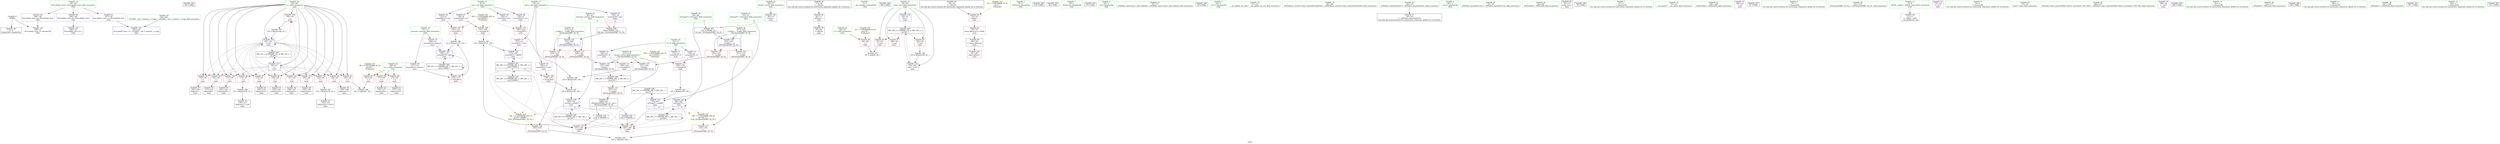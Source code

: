 digraph "SVFG" {
	label="SVFG";

	Node0x55ad695165a0 [shape=record,color=grey,label="{NodeID: 0\nNullPtr}"];
	Node0x55ad695165a0 -> Node0x55ad6952e6f0[style=solid];
	Node0x55ad695165a0 -> Node0x55ad695349c0[style=solid];
	Node0x55ad69551520 [shape=record,color=black,label="{NodeID: 263\n165 = PHI()\n}"];
	Node0x55ad6952f3d0 [shape=record,color=red,label="{NodeID: 97\n119\<--64\n\<--i\nmain\n}"];
	Node0x55ad6952f3d0 -> Node0x55ad6952fff0[style=solid];
	Node0x55ad6952cb00 [shape=record,color=green,label="{NodeID: 14\n8\<--9\ncnt\<--cnt_field_insensitive\nGlob }"];
	Node0x55ad6952cb00 -> Node0x55ad695308e0[style=solid];
	Node0x55ad6952cb00 -> Node0x55ad695309b0[style=solid];
	Node0x55ad6952cb00 -> Node0x55ad69530a80[style=solid];
	Node0x55ad6952cb00 -> Node0x55ad69530b50[style=solid];
	Node0x55ad69532660 [shape=record,color=grey,label="{NodeID: 194\n154 = Binary(131, 153, )\n}"];
	Node0x55ad69532660 -> Node0x55ad69534fa0[style=solid];
	Node0x55ad6952ef10 [shape=record,color=red,label="{NodeID: 111\n144\<--143\n\<--arrayidx25\nmain\n}"];
	Node0x55ad6952ef10 -> Node0x55ad69538420[style=solid];
	Node0x55ad6952d840 [shape=record,color=green,label="{NodeID: 28\n64\<--65\ni\<--i_field_insensitive\nmain\n}"];
	Node0x55ad6952d840 -> Node0x55ad69532030[style=solid];
	Node0x55ad6952d840 -> Node0x55ad69532100[style=solid];
	Node0x55ad6952d840 -> Node0x55ad695321d0[style=solid];
	Node0x55ad6952d840 -> Node0x55ad6952f300[style=solid];
	Node0x55ad6952d840 -> Node0x55ad6952f3d0[style=solid];
	Node0x55ad6952d840 -> Node0x55ad6952f4a0[style=solid];
	Node0x55ad6952d840 -> Node0x55ad6952f570[style=solid];
	Node0x55ad6952d840 -> Node0x55ad6952f640[style=solid];
	Node0x55ad6952d840 -> Node0x55ad6952f710[style=solid];
	Node0x55ad6952d840 -> Node0x55ad6952f7e0[style=solid];
	Node0x55ad6952d840 -> Node0x55ad6952f8b0[style=solid];
	Node0x55ad6952d840 -> Node0x55ad6952f980[style=solid];
	Node0x55ad6952d840 -> Node0x55ad69534c60[style=solid];
	Node0x55ad6952d840 -> Node0x55ad69535070[style=solid];
	Node0x55ad69542dd0 [shape=record,color=black,label="{NodeID: 208\nMR_18V_2 = PHI(MR_18V_3, MR_18V_1, )\npts\{71 \}\n}"];
	Node0x55ad69542dd0 -> Node0x55ad6952efe0[style=dashed];
	Node0x55ad69542dd0 -> Node0x55ad69535140[style=dashed];
	Node0x55ad69534ac0 [shape=record,color=blue,label="{NodeID: 125\n56\<--73\nretval\<--\nmain\n}"];
	Node0x55ad6952e520 [shape=record,color=green,label="{NodeID: 42\n215\<--216\n__b.addr\<--__b.addr_field_insensitive\n_ZSt3maxIxERKT_S2_S2_\n}"];
	Node0x55ad6952e520 -> Node0x55ad695344b0[style=solid];
	Node0x55ad6952e520 -> Node0x55ad69534580[style=solid];
	Node0x55ad6952e520 -> Node0x55ad695353b0[style=solid];
	Node0x55ad69530190 [shape=record,color=black,label="{NodeID: 56\n129\<--128\nidxprom17\<--\nmain\n}"];
	Node0x55ad69530cf0 [shape=record,color=purple,label="{NodeID: 70\n126\<--10\narrayidx16\<--presum\nmain\n}"];
	Node0x55ad69530cf0 -> Node0x55ad69534d30[style=solid];
	Node0x55ad695318e0 [shape=record,color=purple,label="{NodeID: 84\n82\<--17\nadd.ptr\<--\nmain\n}"];
	Node0x55ad695318e0 -> Node0x55ad6952fcb0[style=solid];
	Node0x55ad69516770 [shape=record,color=green,label="{NodeID: 1\n7\<--1\n__dso_handle\<--dummyObj\nGlob }"];
	Node0x55ad69551650 [shape=record,color=black,label="{NodeID: 264\n169 = PHI()\n}"];
	Node0x55ad6952f4a0 [shape=record,color=red,label="{NodeID: 98\n124\<--64\n\<--i\nmain\n}"];
	Node0x55ad6952f4a0 -> Node0x55ad695300c0[style=solid];
	Node0x55ad6952cc00 [shape=record,color=green,label="{NodeID: 15\n10\<--11\npresum\<--presum_field_insensitive\nGlob }"];
	Node0x55ad6952cc00 -> Node0x55ad69530c20[style=solid];
	Node0x55ad6952cc00 -> Node0x55ad69530cf0[style=solid];
	Node0x55ad695327e0 [shape=record,color=grey,label="{NodeID: 195\n223 = cmp(220, 222, )\n}"];
	Node0x55ad6952efe0 [shape=record,color=red,label="{NodeID: 112\n153\<--150\n\<--call28\nmain\n}"];
	Node0x55ad6952efe0 -> Node0x55ad69532660[style=solid];
	Node0x55ad6952d910 [shape=record,color=green,label="{NodeID: 29\n66\<--67\nref.tmp\<--ref.tmp_field_insensitive\nmain\n|{|<s1>9}}"];
	Node0x55ad6952d910 -> Node0x55ad69534e00[style=solid];
	Node0x55ad6952d910:s1 -> Node0x55ad69551850[style=solid,color=red];
	Node0x55ad695432d0 [shape=record,color=black,label="{NodeID: 209\nMR_22V_2 = PHI(MR_22V_3, MR_22V_1, )\npts\{110000 \}\n}"];
	Node0x55ad695432d0 -> Node0x55ad6952eb00[style=dashed];
	Node0x55ad695432d0 -> Node0x55ad69534d30[style=dashed];
	Node0x55ad695432d0 -> Node0x55ad695432d0[style=dashed];
	Node0x55ad69534b90 [shape=record,color=blue,label="{NodeID: 126\n62\<--91\ntest\<--\nmain\n}"];
	Node0x55ad69534b90 -> Node0x55ad695419d0[style=dashed];
	Node0x55ad6952e5f0 [shape=record,color=green,label="{NodeID: 43\n28\<--242\n_GLOBAL__sub_I_ssaxena_1_0.cpp\<--_GLOBAL__sub_I_ssaxena_1_0.cpp_field_insensitive\n}"];
	Node0x55ad6952e5f0 -> Node0x55ad695348c0[style=solid];
	Node0x55ad69530260 [shape=record,color=black,label="{NodeID: 57\n134\<--133\nidxprom20\<--sub19\nmain\n}"];
	Node0x55ad69530dc0 [shape=record,color=purple,label="{NodeID: 71\n112\<--12\narrayidx9\<--E\nmain\n}"];
	Node0x55ad695319b0 [shape=record,color=red,label="{NodeID: 85\n78\<--18\nvtable\<--\nmain\n}"];
	Node0x55ad695319b0 -> Node0x55ad69531810[style=solid];
	Node0x55ad6952bbb0 [shape=record,color=green,label="{NodeID: 2\n16\<--1\n_ZSt3cin\<--dummyObj\nGlob }"];
	Node0x55ad69551750 [shape=record,color=black,label="{NodeID: 265\n173 = PHI()\n}"];
	Node0x55ad6952f570 [shape=record,color=red,label="{NodeID: 99\n128\<--64\n\<--i\nmain\n}"];
	Node0x55ad6952f570 -> Node0x55ad69530190[style=solid];
	Node0x55ad6952cd00 [shape=record,color=green,label="{NodeID: 16\n12\<--13\nE\<--E_field_insensitive\nGlob }"];
	Node0x55ad6952cd00 -> Node0x55ad69530dc0[style=solid];
	Node0x55ad6952cd00 -> Node0x55ad69530e90[style=solid];
	Node0x55ad6952cd00 -> Node0x55ad69530f60[style=solid];
	Node0x55ad69532960 [shape=record,color=grey,label="{NodeID: 196\n102 = cmp(100, 101, )\n}"];
	Node0x55ad6952f0b0 [shape=record,color=red,label="{NodeID: 113\n180\<--179\n\<--arrayidx39\nmain\n}"];
	Node0x55ad6952f0b0 -> Node0x55ad695324e0[style=solid];
	Node0x55ad6952d9e0 [shape=record,color=green,label="{NodeID: 30\n68\<--69\nref.tmp27\<--ref.tmp27_field_insensitive\nmain\n|{|<s1>9}}"];
	Node0x55ad6952d9e0 -> Node0x55ad69534ed0[style=solid];
	Node0x55ad6952d9e0:s1 -> Node0x55ad69551af0[style=solid,color=red];
	Node0x55ad695437d0 [shape=record,color=black,label="{NodeID: 210\nMR_26V_2 = PHI(MR_26V_3, MR_26V_1, )\npts\{150000 \}\n}"];
	Node0x55ad695437d0 -> Node0x55ad695414d0[style=dashed];
	Node0x55ad69534c60 [shape=record,color=blue,label="{NodeID: 127\n64\<--91\ni\<--\nmain\n}"];
	Node0x55ad69534c60 -> Node0x55ad69532030[style=dashed];
	Node0x55ad69534c60 -> Node0x55ad69532100[style=dashed];
	Node0x55ad69534c60 -> Node0x55ad695321d0[style=dashed];
	Node0x55ad69534c60 -> Node0x55ad6952f300[style=dashed];
	Node0x55ad69534c60 -> Node0x55ad6952f3d0[style=dashed];
	Node0x55ad69534c60 -> Node0x55ad6952f4a0[style=dashed];
	Node0x55ad69534c60 -> Node0x55ad6952f570[style=dashed];
	Node0x55ad69534c60 -> Node0x55ad6952f640[style=dashed];
	Node0x55ad69534c60 -> Node0x55ad6952f710[style=dashed];
	Node0x55ad69534c60 -> Node0x55ad6952f7e0[style=dashed];
	Node0x55ad69534c60 -> Node0x55ad6952f8b0[style=dashed];
	Node0x55ad69534c60 -> Node0x55ad6952f980[style=dashed];
	Node0x55ad69534c60 -> Node0x55ad69535070[style=dashed];
	Node0x55ad69534c60 -> Node0x55ad69541ed0[style=dashed];
	Node0x55ad6952e6f0 [shape=record,color=black,label="{NodeID: 44\n2\<--3\ndummyVal\<--dummyVal\n}"];
	Node0x55ad69530330 [shape=record,color=black,label="{NodeID: 58\n138\<--137\nidxprom22\<--\nmain\n}"];
	Node0x55ad69530e90 [shape=record,color=purple,label="{NodeID: 72\n143\<--12\narrayidx25\<--E\nmain\n}"];
	Node0x55ad69530e90 -> Node0x55ad6952ef10[style=solid];
	Node0x55ad692da5c0 [shape=record,color=black,label="{NodeID: 252\n84 = PHI()\n}"];
	Node0x55ad69531a80 [shape=record,color=red,label="{NodeID: 86\n94\<--58\n\<--t\nmain\n}"];
	Node0x55ad69531a80 -> Node0x55ad69532ae0[style=solid];
	Node0x55ad6952bc40 [shape=record,color=green,label="{NodeID: 3\n19\<--1\n_ZSt4cout\<--dummyObj\nGlob }"];
	Node0x55ad69551850 [shape=record,color=black,label="{NodeID: 266\n209 = PHI(66, 176, )\n0th arg _ZSt3maxIxERKT_S2_S2_ }"];
	Node0x55ad69551850 -> Node0x55ad695352e0[style=solid];
	Node0x55ad6952f640 [shape=record,color=red,label="{NodeID: 100\n132\<--64\n\<--i\nmain\n}"];
	Node0x55ad6952f640 -> Node0x55ad69532360[style=solid];
	Node0x55ad6952ce00 [shape=record,color=green,label="{NodeID: 17\n14\<--15\nrem\<--rem_field_insensitive\nGlob }"];
	Node0x55ad6952ce00 -> Node0x55ad69531030[style=solid];
	Node0x55ad6952ce00 -> Node0x55ad69531100[style=solid];
	Node0x55ad6952ce00 -> Node0x55ad695311d0[style=solid];
	Node0x55ad69532ae0 [shape=record,color=grey,label="{NodeID: 197\n95 = cmp(93, 94, )\n}"];
	Node0x55ad6952f180 [shape=record,color=red,label="{NodeID: 114\n185\<--184\n\<--call41\nmain\n}"];
	Node0x55ad6952dab0 [shape=record,color=green,label="{NodeID: 31\n70\<--71\nref.tmp37\<--ref.tmp37_field_insensitive\nmain\n|{|<s1>13}}"];
	Node0x55ad6952dab0 -> Node0x55ad69535140[style=solid];
	Node0x55ad6952dab0:s1 -> Node0x55ad69551af0[style=solid,color=red];
	Node0x55ad69534d30 [shape=record,color=blue,label="{NodeID: 128\n126\<--123\narrayidx16\<--add\nmain\n}"];
	Node0x55ad69534d30 -> Node0x55ad6952eb00[style=dashed];
	Node0x55ad69534d30 -> Node0x55ad69534d30[style=dashed];
	Node0x55ad69534d30 -> Node0x55ad695432d0[style=dashed];
	Node0x55ad6952e7f0 [shape=record,color=black,label="{NodeID: 45\n17\<--16\n\<--_ZSt3cin\nCan only get source location for instruction, argument, global var or function.}"];
	Node0x55ad6952e7f0 -> Node0x55ad695318e0[style=solid];
	Node0x55ad695453b0 [shape=record,color=yellow,style=double,label="{NodeID: 225\n20V_1 = ENCHI(MR_20V_0)\npts\{90000 \}\nFun[main]}"];
	Node0x55ad695453b0 -> Node0x55ad6952ebd0[style=dashed];
	Node0x55ad695453b0 -> Node0x55ad6952eca0[style=dashed];
	Node0x55ad695453b0 -> Node0x55ad6952ee40[style=dashed];
	Node0x55ad69530400 [shape=record,color=black,label="{NodeID: 59\n142\<--141\nidxprom24\<--\nmain\n}"];
	Node0x55ad69530f60 [shape=record,color=purple,label="{NodeID: 73\n179\<--12\narrayidx39\<--E\nmain\n}"];
	Node0x55ad69530f60 -> Node0x55ad6952f0b0[style=solid];
	Node0x55ad69550af0 [shape=record,color=black,label="{NodeID: 253\n97 = PHI()\n}"];
	Node0x55ad69531b50 [shape=record,color=red,label="{NodeID: 87\n101\<--60\n\<--L\nmain\n}"];
	Node0x55ad69531b50 -> Node0x55ad69532960[style=solid];
	Node0x55ad6952bcd0 [shape=record,color=green,label="{NodeID: 4\n20\<--1\n.str\<--dummyObj\nGlob }"];
	Node0x55ad69551af0 [shape=record,color=black,label="{NodeID: 267\n210 = PHI(68, 70, )\n1st arg _ZSt3maxIxERKT_S2_S2_ }"];
	Node0x55ad69551af0 -> Node0x55ad695353b0[style=solid];
	Node0x55ad6952f710 [shape=record,color=red,label="{NodeID: 101\n137\<--64\n\<--i\nmain\n}"];
	Node0x55ad6952f710 -> Node0x55ad69530330[style=solid];
	Node0x55ad6952cf00 [shape=record,color=green,label="{NodeID: 18\n26\<--30\nllvm.global_ctors\<--llvm.global_ctors_field_insensitive\nGlob }"];
	Node0x55ad6952cf00 -> Node0x55ad69531510[style=solid];
	Node0x55ad6952cf00 -> Node0x55ad69531610[style=solid];
	Node0x55ad6952cf00 -> Node0x55ad69531710[style=solid];
	Node0x55ad6953fbd0 [shape=record,color=black,label="{NodeID: 198\nMR_28V_3 = PHI(MR_28V_4, MR_28V_2, )\npts\{212 \}\n}"];
	Node0x55ad6953fbd0 -> Node0x55ad695342c0[style=dashed];
	Node0x55ad695342c0 [shape=record,color=red,label="{NodeID: 115\n231\<--211\n\<--retval\n_ZSt3maxIxERKT_S2_S2_\n}"];
	Node0x55ad695342c0 -> Node0x55ad69530740[style=solid];
	Node0x55ad6952db80 [shape=record,color=green,label="{NodeID: 32\n76\<--77\n_ZNSt8ios_base15sync_with_stdioEb\<--_ZNSt8ios_base15sync_with_stdioEb_field_insensitive\n}"];
	Node0x55ad69534e00 [shape=record,color=blue,label="{NodeID: 129\n66\<--146\nref.tmp\<--sub26\nmain\n|{|<s4>9}}"];
	Node0x55ad69534e00 -> Node0x55ad6952efe0[style=dashed];
	Node0x55ad69534e00 -> Node0x55ad6952f180[style=dashed];
	Node0x55ad69534e00 -> Node0x55ad69534e00[style=dashed];
	Node0x55ad69534e00 -> Node0x55ad695423d0[style=dashed];
	Node0x55ad69534e00:s4 -> Node0x55ad695449b0[style=dashed,color=red];
	Node0x55ad6952e8f0 [shape=record,color=black,label="{NodeID: 46\n18\<--16\n\<--_ZSt3cin\nCan only get source location for instruction, argument, global var or function.}"];
	Node0x55ad6952e8f0 -> Node0x55ad695319b0[style=solid];
	Node0x55ad695304d0 [shape=record,color=black,label="{NodeID: 60\n156\<--155\nidxprom30\<--\nmain\n}"];
	Node0x55ad69531030 [shape=record,color=purple,label="{NodeID: 74\n135\<--14\narrayidx21\<--rem\nmain\n}"];
	Node0x55ad69531030 -> Node0x55ad6952ed70[style=solid];
	Node0x55ad69550bf0 [shape=record,color=black,label="{NodeID: 254\n38 = PHI()\n}"];
	Node0x55ad69531c20 [shape=record,color=red,label="{NodeID: 88\n174\<--60\n\<--L\nmain\n}"];
	Node0x55ad69531c20 -> Node0x55ad695305a0[style=solid];
	Node0x55ad6952bd60 [shape=record,color=green,label="{NodeID: 5\n22\<--1\n.str.1\<--dummyObj\nGlob }"];
	Node0x55ad6952f7e0 [shape=record,color=red,label="{NodeID: 102\n141\<--64\n\<--i\nmain\n}"];
	Node0x55ad6952f7e0 -> Node0x55ad69530400[style=solid];
	Node0x55ad6952d000 [shape=record,color=green,label="{NodeID: 19\n31\<--32\n__cxx_global_var_init\<--__cxx_global_var_init_field_insensitive\n}"];
	Node0x55ad69534350 [shape=record,color=red,label="{NodeID: 116\n219\<--213\n\<--__a.addr\n_ZSt3maxIxERKT_S2_S2_\n}"];
	Node0x55ad69534350 -> Node0x55ad69534650[style=solid];
	Node0x55ad6952dc80 [shape=record,color=green,label="{NodeID: 33\n85\<--86\n_ZNSt9basic_iosIcSt11char_traitsIcEE3tieEPSo\<--_ZNSt9basic_iosIcSt11char_traitsIcEE3tieEPSo_field_insensitive\n}"];
	Node0x55ad69534ed0 [shape=record,color=blue,label="{NodeID: 130\n68\<--149\nref.tmp27\<--\nmain\n|{|<s4>9}}"];
	Node0x55ad69534ed0 -> Node0x55ad6952efe0[style=dashed];
	Node0x55ad69534ed0 -> Node0x55ad6952f180[style=dashed];
	Node0x55ad69534ed0 -> Node0x55ad69534ed0[style=dashed];
	Node0x55ad69534ed0 -> Node0x55ad695428d0[style=dashed];
	Node0x55ad69534ed0:s4 -> Node0x55ad69544ac0[style=dashed,color=red];
	Node0x55ad6952e9f0 [shape=record,color=black,label="{NodeID: 47\n39\<--40\n\<--_ZNSt8ios_base4InitD1Ev\nCan only get source location for instruction, argument, global var or function.}"];
	Node0x55ad69545570 [shape=record,color=yellow,style=double,label="{NodeID: 227\n24V_1 = ENCHI(MR_24V_0)\npts\{130000 \}\nFun[main]}"];
	Node0x55ad69545570 -> Node0x55ad6952ef10[style=dashed];
	Node0x55ad69545570 -> Node0x55ad6952f0b0[style=dashed];
	Node0x55ad695305a0 [shape=record,color=black,label="{NodeID: 61\n175\<--174\nidxprom35\<--\nmain\n}"];
	Node0x55ad69531100 [shape=record,color=purple,label="{NodeID: 75\n157\<--14\narrayidx31\<--rem\nmain\n}"];
	Node0x55ad69531100 -> Node0x55ad69534fa0[style=solid];
	Node0x55ad69550cf0 [shape=record,color=black,label="{NodeID: 255\n150 = PHI(208, )\n}"];
	Node0x55ad69550cf0 -> Node0x55ad6952efe0[style=solid];
	Node0x55ad69531cf0 [shape=record,color=red,label="{NodeID: 89\n177\<--60\n\<--L\nmain\n}"];
	Node0x55ad69531cf0 -> Node0x55ad69530670[style=solid];
	Node0x55ad6952c5a0 [shape=record,color=green,label="{NodeID: 6\n24\<--1\n.str.2\<--dummyObj\nGlob }"];
	Node0x55ad69537e20 [shape=record,color=grey,label="{NodeID: 186\n115 = Binary(114, 91, )\n}"];
	Node0x55ad69537e20 -> Node0x55ad6952ff20[style=solid];
	Node0x55ad6952f8b0 [shape=record,color=red,label="{NodeID: 103\n155\<--64\n\<--i\nmain\n}"];
	Node0x55ad6952f8b0 -> Node0x55ad695304d0[style=solid];
	Node0x55ad6952d100 [shape=record,color=green,label="{NodeID: 20\n35\<--36\n_ZNSt8ios_base4InitC1Ev\<--_ZNSt8ios_base4InitC1Ev_field_insensitive\n}"];
	Node0x55ad695343e0 [shape=record,color=red,label="{NodeID: 117\n228\<--213\n\<--__a.addr\n_ZSt3maxIxERKT_S2_S2_\n}"];
	Node0x55ad695343e0 -> Node0x55ad69535550[style=solid];
	Node0x55ad6952dd80 [shape=record,color=green,label="{NodeID: 34\n88\<--89\n_ZNSirsERi\<--_ZNSirsERi_field_insensitive\n}"];
	Node0x55ad695449b0 [shape=record,color=yellow,style=double,label="{NodeID: 214\n34V_1 = ENCHI(MR_34V_0)\npts\{67 150000 \}\nFun[_ZSt3maxIxERKT_S2_S2_]}"];
	Node0x55ad695449b0 -> Node0x55ad69534650[style=dashed];
	Node0x55ad69534fa0 [shape=record,color=blue,label="{NodeID: 131\n157\<--154\narrayidx31\<--add29\nmain\n}"];
	Node0x55ad69534fa0 -> Node0x55ad695414d0[style=dashed];
	Node0x55ad6952fb10 [shape=record,color=black,label="{NodeID: 48\n55\<--73\nmain_ret\<--\nmain\n}"];
	Node0x55ad69530670 [shape=record,color=black,label="{NodeID: 62\n178\<--177\nidxprom38\<--\nmain\n}"];
	Node0x55ad695311d0 [shape=record,color=purple,label="{NodeID: 76\n176\<--14\narrayidx36\<--rem\nmain\n|{<s0>13}}"];
	Node0x55ad695311d0:s0 -> Node0x55ad69551850[style=solid,color=red];
	Node0x55ad69550ee0 [shape=record,color=black,label="{NodeID: 256\n74 = PHI()\n}"];
	Node0x55ad69531dc0 [shape=record,color=red,label="{NodeID: 90\n93\<--62\n\<--test\nmain\n}"];
	Node0x55ad69531dc0 -> Node0x55ad69532ae0[style=solid];
	Node0x55ad6952c630 [shape=record,color=green,label="{NodeID: 7\n27\<--1\n\<--dummyObj\nCan only get source location for instruction, argument, global var or function.}"];
	Node0x55ad69537fa0 [shape=record,color=grey,label="{NodeID: 187\n161 = Binary(160, 91, )\n}"];
	Node0x55ad69537fa0 -> Node0x55ad69535070[style=solid];
	Node0x55ad6952f980 [shape=record,color=red,label="{NodeID: 104\n160\<--64\n\<--i\nmain\n}"];
	Node0x55ad6952f980 -> Node0x55ad69537fa0[style=solid];
	Node0x55ad6952d200 [shape=record,color=green,label="{NodeID: 21\n41\<--42\n__cxa_atexit\<--__cxa_atexit_field_insensitive\n}"];
	Node0x55ad695344b0 [shape=record,color=red,label="{NodeID: 118\n221\<--215\n\<--__b.addr\n_ZSt3maxIxERKT_S2_S2_\n}"];
	Node0x55ad695344b0 -> Node0x55ad69534720[style=solid];
	Node0x55ad6952de80 [shape=record,color=green,label="{NodeID: 35\n108\<--109\n_ZNSirsERx\<--_ZNSirsERx_field_insensitive\n}"];
	Node0x55ad69544ac0 [shape=record,color=yellow,style=double,label="{NodeID: 215\n36V_1 = ENCHI(MR_36V_0)\npts\{69 71 \}\nFun[_ZSt3maxIxERKT_S2_S2_]}"];
	Node0x55ad69544ac0 -> Node0x55ad69534720[style=dashed];
	Node0x55ad69535070 [shape=record,color=blue,label="{NodeID: 132\n64\<--161\ni\<--inc\nmain\n}"];
	Node0x55ad69535070 -> Node0x55ad69532030[style=dashed];
	Node0x55ad69535070 -> Node0x55ad69532100[style=dashed];
	Node0x55ad69535070 -> Node0x55ad695321d0[style=dashed];
	Node0x55ad69535070 -> Node0x55ad6952f300[style=dashed];
	Node0x55ad69535070 -> Node0x55ad6952f3d0[style=dashed];
	Node0x55ad69535070 -> Node0x55ad6952f4a0[style=dashed];
	Node0x55ad69535070 -> Node0x55ad6952f570[style=dashed];
	Node0x55ad69535070 -> Node0x55ad6952f640[style=dashed];
	Node0x55ad69535070 -> Node0x55ad6952f710[style=dashed];
	Node0x55ad69535070 -> Node0x55ad6952f7e0[style=dashed];
	Node0x55ad69535070 -> Node0x55ad6952f8b0[style=dashed];
	Node0x55ad69535070 -> Node0x55ad6952f980[style=dashed];
	Node0x55ad69535070 -> Node0x55ad69535070[style=dashed];
	Node0x55ad69535070 -> Node0x55ad69541ed0[style=dashed];
	Node0x55ad6952fbe0 [shape=record,color=black,label="{NodeID: 49\n80\<--79\n\<--vbase.offset.ptr\nmain\n}"];
	Node0x55ad6952fbe0 -> Node0x55ad6952fa50[style=solid];
	Node0x55ad69530740 [shape=record,color=black,label="{NodeID: 63\n208\<--231\n_ZSt3maxIxERKT_S2_S2__ret\<--\n_ZSt3maxIxERKT_S2_S2_\n|{<s0>9|<s1>13}}"];
	Node0x55ad69530740:s0 -> Node0x55ad69550cf0[style=solid,color=blue];
	Node0x55ad69530740:s1 -> Node0x55ad69551080[style=solid,color=blue];
	Node0x55ad695312a0 [shape=record,color=purple,label="{NodeID: 77\n164\<--20\n\<--.str\nmain\n}"];
	Node0x55ad69550fb0 [shape=record,color=black,label="{NodeID: 257\n87 = PHI()\n}"];
	Node0x55ad69531e90 [shape=record,color=red,label="{NodeID: 91\n168\<--62\n\<--test\nmain\n}"];
	Node0x55ad6952c6c0 [shape=record,color=green,label="{NodeID: 8\n73\<--1\n\<--dummyObj\nCan only get source location for instruction, argument, global var or function.}"];
	Node0x55ad69538120 [shape=record,color=grey,label="{NodeID: 188\n123 = Binary(118, 122, )\n}"];
	Node0x55ad69538120 -> Node0x55ad69534d30[style=solid];
	Node0x55ad6952fa50 [shape=record,color=red,label="{NodeID: 105\n81\<--80\nvbase.offset\<--\nmain\n}"];
	Node0x55ad6952d300 [shape=record,color=green,label="{NodeID: 22\n40\<--46\n_ZNSt8ios_base4InitD1Ev\<--_ZNSt8ios_base4InitD1Ev_field_insensitive\n}"];
	Node0x55ad6952d300 -> Node0x55ad6952e9f0[style=solid];
	Node0x55ad69534580 [shape=record,color=red,label="{NodeID: 119\n225\<--215\n\<--__b.addr\n_ZSt3maxIxERKT_S2_S2_\n}"];
	Node0x55ad69534580 -> Node0x55ad69535480[style=solid];
	Node0x55ad6952df80 [shape=record,color=green,label="{NodeID: 36\n151\<--152\n_ZSt3maxIxERKT_S2_S2_\<--_ZSt3maxIxERKT_S2_S2__field_insensitive\n}"];
	Node0x55ad69544ba0 [shape=record,color=yellow,style=double,label="{NodeID: 216\n2V_1 = ENCHI(MR_2V_0)\npts\{1 \}\nFun[main]}"];
	Node0x55ad69544ba0 -> Node0x55ad695319b0[style=dashed];
	Node0x55ad69535140 [shape=record,color=blue,label="{NodeID: 133\n70\<--181\nref.tmp37\<--add40\nmain\n|{|<s2>13}}"];
	Node0x55ad69535140 -> Node0x55ad6952f180[style=dashed];
	Node0x55ad69535140 -> Node0x55ad69542dd0[style=dashed];
	Node0x55ad69535140:s2 -> Node0x55ad69544ac0[style=dashed,color=red];
	Node0x55ad6952fcb0 [shape=record,color=black,label="{NodeID: 50\n83\<--82\n\<--add.ptr\nmain\n}"];
	Node0x55ad69530810 [shape=record,color=purple,label="{NodeID: 64\n37\<--4\n\<--_ZStL8__ioinit\n__cxx_global_var_init\n}"];
	Node0x55ad69531370 [shape=record,color=purple,label="{NodeID: 78\n172\<--22\n\<--.str.1\nmain\n}"];
	Node0x55ad69551080 [shape=record,color=black,label="{NodeID: 258\n184 = PHI(208, )\n}"];
	Node0x55ad69551080 -> Node0x55ad6952f180[style=solid];
	Node0x55ad69531f60 [shape=record,color=red,label="{NodeID: 92\n192\<--62\n\<--test\nmain\n}"];
	Node0x55ad69531f60 -> Node0x55ad695382a0[style=solid];
	Node0x55ad6952c750 [shape=record,color=green,label="{NodeID: 9\n75\<--1\n\<--dummyObj\nCan only get source location for instruction, argument, global var or function.}"];
	Node0x55ad695382a0 [shape=record,color=grey,label="{NodeID: 189\n193 = Binary(192, 91, )\n}"];
	Node0x55ad695382a0 -> Node0x55ad69535210[style=solid];
	Node0x55ad6952eb00 [shape=record,color=red,label="{NodeID: 106\n118\<--117\n\<--arrayidx12\nmain\n}"];
	Node0x55ad6952eb00 -> Node0x55ad69538120[style=solid];
	Node0x55ad6952d400 [shape=record,color=green,label="{NodeID: 23\n53\<--54\nmain\<--main_field_insensitive\n}"];
	Node0x55ad695414d0 [shape=record,color=black,label="{NodeID: 203\nMR_26V_3 = PHI(MR_26V_4, MR_26V_2, )\npts\{150000 \}\n|{|<s5>9|<s6>13}}"];
	Node0x55ad695414d0 -> Node0x55ad6952ed70[style=dashed];
	Node0x55ad695414d0 -> Node0x55ad6952efe0[style=dashed];
	Node0x55ad695414d0 -> Node0x55ad6952f180[style=dashed];
	Node0x55ad695414d0 -> Node0x55ad69534fa0[style=dashed];
	Node0x55ad695414d0 -> Node0x55ad695437d0[style=dashed];
	Node0x55ad695414d0:s5 -> Node0x55ad695449b0[style=dashed,color=red];
	Node0x55ad695414d0:s6 -> Node0x55ad695449b0[style=dashed,color=red];
	Node0x55ad69534650 [shape=record,color=red,label="{NodeID: 120\n220\<--219\n\<--\n_ZSt3maxIxERKT_S2_S2_\n}"];
	Node0x55ad69534650 -> Node0x55ad695327e0[style=solid];
	Node0x55ad6952e080 [shape=record,color=green,label="{NodeID: 37\n166\<--167\n_ZStlsISt11char_traitsIcEERSt13basic_ostreamIcT_ES5_PKc\<--_ZStlsISt11char_traitsIcEERSt13basic_ostreamIcT_ES5_PKc_field_insensitive\n}"];
	Node0x55ad69535210 [shape=record,color=blue,label="{NodeID: 134\n62\<--193\ntest\<--inc45\nmain\n}"];
	Node0x55ad69535210 -> Node0x55ad695419d0[style=dashed];
	Node0x55ad6952fd80 [shape=record,color=black,label="{NodeID: 51\n105\<--104\nidxprom\<--\nmain\n}"];
	Node0x55ad695308e0 [shape=record,color=purple,label="{NodeID: 65\n106\<--8\narrayidx\<--cnt\nmain\n}"];
	Node0x55ad69531440 [shape=record,color=purple,label="{NodeID: 79\n189\<--24\n\<--.str.2\nmain\n}"];
	Node0x55ad695511e0 [shape=record,color=black,label="{NodeID: 259\n186 = PHI()\n}"];
	Node0x55ad69532030 [shape=record,color=red,label="{NodeID: 93\n100\<--64\n\<--i\nmain\n}"];
	Node0x55ad69532030 -> Node0x55ad69532960[style=solid];
	Node0x55ad6952c7e0 [shape=record,color=green,label="{NodeID: 10\n91\<--1\n\<--dummyObj\nCan only get source location for instruction, argument, global var or function.}"];
	Node0x55ad69538420 [shape=record,color=grey,label="{NodeID: 190\n145 = Binary(140, 144, )\n}"];
	Node0x55ad69538420 -> Node0x55ad695385a0[style=solid];
	Node0x55ad6952ebd0 [shape=record,color=red,label="{NodeID: 107\n122\<--121\n\<--arrayidx14\nmain\n}"];
	Node0x55ad6952ebd0 -> Node0x55ad69538120[style=solid];
	Node0x55ad6952d500 [shape=record,color=green,label="{NodeID: 24\n56\<--57\nretval\<--retval_field_insensitive\nmain\n}"];
	Node0x55ad6952d500 -> Node0x55ad69534ac0[style=solid];
	Node0x55ad695419d0 [shape=record,color=black,label="{NodeID: 204\nMR_10V_3 = PHI(MR_10V_4, MR_10V_2, )\npts\{63 \}\n}"];
	Node0x55ad695419d0 -> Node0x55ad69531dc0[style=dashed];
	Node0x55ad695419d0 -> Node0x55ad69531e90[style=dashed];
	Node0x55ad695419d0 -> Node0x55ad69531f60[style=dashed];
	Node0x55ad695419d0 -> Node0x55ad69535210[style=dashed];
	Node0x55ad69534720 [shape=record,color=red,label="{NodeID: 121\n222\<--221\n\<--\n_ZSt3maxIxERKT_S2_S2_\n}"];
	Node0x55ad69534720 -> Node0x55ad695327e0[style=solid];
	Node0x55ad6952e180 [shape=record,color=green,label="{NodeID: 38\n170\<--171\n_ZNSolsEi\<--_ZNSolsEi_field_insensitive\n}"];
	Node0x55ad69544d90 [shape=record,color=yellow,style=double,label="{NodeID: 218\n6V_1 = ENCHI(MR_6V_0)\npts\{59 \}\nFun[main]}"];
	Node0x55ad69544d90 -> Node0x55ad69531a80[style=dashed];
	Node0x55ad695352e0 [shape=record,color=blue,label="{NodeID: 135\n213\<--209\n__a.addr\<--__a\n_ZSt3maxIxERKT_S2_S2_\n}"];
	Node0x55ad695352e0 -> Node0x55ad69534350[style=dashed];
	Node0x55ad695352e0 -> Node0x55ad695343e0[style=dashed];
	Node0x55ad6952fe50 [shape=record,color=black,label="{NodeID: 52\n111\<--110\nidxprom8\<--\nmain\n}"];
	Node0x55ad695309b0 [shape=record,color=purple,label="{NodeID: 66\n121\<--8\narrayidx14\<--cnt\nmain\n}"];
	Node0x55ad695309b0 -> Node0x55ad6952ebd0[style=solid];
	Node0x55ad69531510 [shape=record,color=purple,label="{NodeID: 80\n246\<--26\nllvm.global_ctors_0\<--llvm.global_ctors\nGlob }"];
	Node0x55ad69531510 -> Node0x55ad695347f0[style=solid];
	Node0x55ad695512b0 [shape=record,color=black,label="{NodeID: 260\n190 = PHI()\n}"];
	Node0x55ad69532100 [shape=record,color=red,label="{NodeID: 94\n104\<--64\n\<--i\nmain\n}"];
	Node0x55ad69532100 -> Node0x55ad6952fd80[style=solid];
	Node0x55ad6952c870 [shape=record,color=green,label="{NodeID: 11\n149\<--1\n\<--dummyObj\nCan only get source location for instruction, argument, global var or function.}"];
	Node0x55ad695385a0 [shape=record,color=grey,label="{NodeID: 191\n146 = Binary(136, 145, )\n}"];
	Node0x55ad695385a0 -> Node0x55ad69534e00[style=solid];
	Node0x55ad6952eca0 [shape=record,color=red,label="{NodeID: 108\n131\<--130\n\<--arrayidx18\nmain\n}"];
	Node0x55ad6952eca0 -> Node0x55ad69532660[style=solid];
	Node0x55ad6952d5d0 [shape=record,color=green,label="{NodeID: 25\n58\<--59\nt\<--t_field_insensitive\nmain\n}"];
	Node0x55ad6952d5d0 -> Node0x55ad69531a80[style=solid];
	Node0x55ad69541ed0 [shape=record,color=black,label="{NodeID: 205\nMR_12V_2 = PHI(MR_12V_4, MR_12V_1, )\npts\{65 \}\n}"];
	Node0x55ad69541ed0 -> Node0x55ad69534c60[style=dashed];
	Node0x55ad695347f0 [shape=record,color=blue,label="{NodeID: 122\n246\<--27\nllvm.global_ctors_0\<--\nGlob }"];
	Node0x55ad6952e280 [shape=record,color=green,label="{NodeID: 39\n187\<--188\n_ZNSolsEx\<--_ZNSolsEx_field_insensitive\n}"];
	Node0x55ad69544e70 [shape=record,color=yellow,style=double,label="{NodeID: 219\n8V_1 = ENCHI(MR_8V_0)\npts\{61 \}\nFun[main]}"];
	Node0x55ad69544e70 -> Node0x55ad69531b50[style=dashed];
	Node0x55ad69544e70 -> Node0x55ad69531c20[style=dashed];
	Node0x55ad69544e70 -> Node0x55ad69531cf0[style=dashed];
	Node0x55ad695353b0 [shape=record,color=blue,label="{NodeID: 136\n215\<--210\n__b.addr\<--__b\n_ZSt3maxIxERKT_S2_S2_\n}"];
	Node0x55ad695353b0 -> Node0x55ad695344b0[style=dashed];
	Node0x55ad695353b0 -> Node0x55ad69534580[style=dashed];
	Node0x55ad6952ff20 [shape=record,color=black,label="{NodeID: 53\n116\<--115\nidxprom11\<--sub\nmain\n}"];
	Node0x55ad69530a80 [shape=record,color=purple,label="{NodeID: 67\n130\<--8\narrayidx18\<--cnt\nmain\n}"];
	Node0x55ad69530a80 -> Node0x55ad6952eca0[style=solid];
	Node0x55ad69531610 [shape=record,color=purple,label="{NodeID: 81\n247\<--26\nllvm.global_ctors_1\<--llvm.global_ctors\nGlob }"];
	Node0x55ad69531610 -> Node0x55ad695348c0[style=solid];
	Node0x55ad69551380 [shape=record,color=black,label="{NodeID: 261\n107 = PHI()\n}"];
	Node0x55ad695321d0 [shape=record,color=red,label="{NodeID: 95\n110\<--64\n\<--i\nmain\n}"];
	Node0x55ad695321d0 -> Node0x55ad6952fe50[style=solid];
	Node0x55ad6952c900 [shape=record,color=green,label="{NodeID: 12\n182\<--1\n\<--dummyObj\nCan only get source location for instruction, argument, global var or function.}"];
	Node0x55ad69532360 [shape=record,color=grey,label="{NodeID: 192\n133 = Binary(132, 91, )\n}"];
	Node0x55ad69532360 -> Node0x55ad69530260[style=solid];
	Node0x55ad6952ed70 [shape=record,color=red,label="{NodeID: 109\n136\<--135\n\<--arrayidx21\nmain\n}"];
	Node0x55ad6952ed70 -> Node0x55ad695385a0[style=solid];
	Node0x55ad6952d6a0 [shape=record,color=green,label="{NodeID: 26\n60\<--61\nL\<--L_field_insensitive\nmain\n}"];
	Node0x55ad6952d6a0 -> Node0x55ad69531b50[style=solid];
	Node0x55ad6952d6a0 -> Node0x55ad69531c20[style=solid];
	Node0x55ad6952d6a0 -> Node0x55ad69531cf0[style=solid];
	Node0x55ad695423d0 [shape=record,color=black,label="{NodeID: 206\nMR_14V_2 = PHI(MR_14V_3, MR_14V_1, )\npts\{67 \}\n}"];
	Node0x55ad695423d0 -> Node0x55ad6952f180[style=dashed];
	Node0x55ad695423d0 -> Node0x55ad69534e00[style=dashed];
	Node0x55ad695423d0 -> Node0x55ad695423d0[style=dashed];
	Node0x55ad695348c0 [shape=record,color=blue,label="{NodeID: 123\n247\<--28\nllvm.global_ctors_1\<--_GLOBAL__sub_I_ssaxena_1_0.cpp\nGlob }"];
	Node0x55ad6952e380 [shape=record,color=green,label="{NodeID: 40\n211\<--212\nretval\<--retval_field_insensitive\n_ZSt3maxIxERKT_S2_S2_\n}"];
	Node0x55ad6952e380 -> Node0x55ad695342c0[style=solid];
	Node0x55ad6952e380 -> Node0x55ad69535480[style=solid];
	Node0x55ad6952e380 -> Node0x55ad69535550[style=solid];
	Node0x55ad69535480 [shape=record,color=blue,label="{NodeID: 137\n211\<--225\nretval\<--\n_ZSt3maxIxERKT_S2_S2_\n}"];
	Node0x55ad69535480 -> Node0x55ad6953fbd0[style=dashed];
	Node0x55ad6952fff0 [shape=record,color=black,label="{NodeID: 54\n120\<--119\nidxprom13\<--\nmain\n}"];
	Node0x55ad69530b50 [shape=record,color=purple,label="{NodeID: 68\n139\<--8\narrayidx23\<--cnt\nmain\n}"];
	Node0x55ad69530b50 -> Node0x55ad6952ee40[style=solid];
	Node0x55ad69531710 [shape=record,color=purple,label="{NodeID: 82\n248\<--26\nllvm.global_ctors_2\<--llvm.global_ctors\nGlob }"];
	Node0x55ad69531710 -> Node0x55ad695349c0[style=solid];
	Node0x55ad69551450 [shape=record,color=black,label="{NodeID: 262\n113 = PHI()\n}"];
	Node0x55ad6952f300 [shape=record,color=red,label="{NodeID: 96\n114\<--64\n\<--i\nmain\n}"];
	Node0x55ad6952f300 -> Node0x55ad69537e20[style=solid];
	Node0x55ad6952ca00 [shape=record,color=green,label="{NodeID: 13\n4\<--6\n_ZStL8__ioinit\<--_ZStL8__ioinit_field_insensitive\nGlob }"];
	Node0x55ad6952ca00 -> Node0x55ad69530810[style=solid];
	Node0x55ad695324e0 [shape=record,color=grey,label="{NodeID: 193\n181 = Binary(180, 182, )\n}"];
	Node0x55ad695324e0 -> Node0x55ad69535140[style=solid];
	Node0x55ad6952ee40 [shape=record,color=red,label="{NodeID: 110\n140\<--139\n\<--arrayidx23\nmain\n}"];
	Node0x55ad6952ee40 -> Node0x55ad69538420[style=solid];
	Node0x55ad6952d770 [shape=record,color=green,label="{NodeID: 27\n62\<--63\ntest\<--test_field_insensitive\nmain\n}"];
	Node0x55ad6952d770 -> Node0x55ad69531dc0[style=solid];
	Node0x55ad6952d770 -> Node0x55ad69531e90[style=solid];
	Node0x55ad6952d770 -> Node0x55ad69531f60[style=solid];
	Node0x55ad6952d770 -> Node0x55ad69534b90[style=solid];
	Node0x55ad6952d770 -> Node0x55ad69535210[style=solid];
	Node0x55ad695428d0 [shape=record,color=black,label="{NodeID: 207\nMR_16V_2 = PHI(MR_16V_3, MR_16V_1, )\npts\{69 \}\n}"];
	Node0x55ad695428d0 -> Node0x55ad6952f180[style=dashed];
	Node0x55ad695428d0 -> Node0x55ad69534ed0[style=dashed];
	Node0x55ad695428d0 -> Node0x55ad695428d0[style=dashed];
	Node0x55ad695349c0 [shape=record,color=blue, style = dotted,label="{NodeID: 124\n248\<--3\nllvm.global_ctors_2\<--dummyVal\nGlob }"];
	Node0x55ad6952e450 [shape=record,color=green,label="{NodeID: 41\n213\<--214\n__a.addr\<--__a.addr_field_insensitive\n_ZSt3maxIxERKT_S2_S2_\n}"];
	Node0x55ad6952e450 -> Node0x55ad69534350[style=solid];
	Node0x55ad6952e450 -> Node0x55ad695343e0[style=solid];
	Node0x55ad6952e450 -> Node0x55ad695352e0[style=solid];
	Node0x55ad69535550 [shape=record,color=blue,label="{NodeID: 138\n211\<--228\nretval\<--\n_ZSt3maxIxERKT_S2_S2_\n}"];
	Node0x55ad69535550 -> Node0x55ad6953fbd0[style=dashed];
	Node0x55ad695300c0 [shape=record,color=black,label="{NodeID: 55\n125\<--124\nidxprom15\<--\nmain\n}"];
	Node0x55ad69530c20 [shape=record,color=purple,label="{NodeID: 69\n117\<--10\narrayidx12\<--presum\nmain\n}"];
	Node0x55ad69530c20 -> Node0x55ad6952eb00[style=solid];
	Node0x55ad69531810 [shape=record,color=purple,label="{NodeID: 83\n79\<--78\nvbase.offset.ptr\<--vtable\nmain\n}"];
	Node0x55ad69531810 -> Node0x55ad6952fbe0[style=solid];
}

